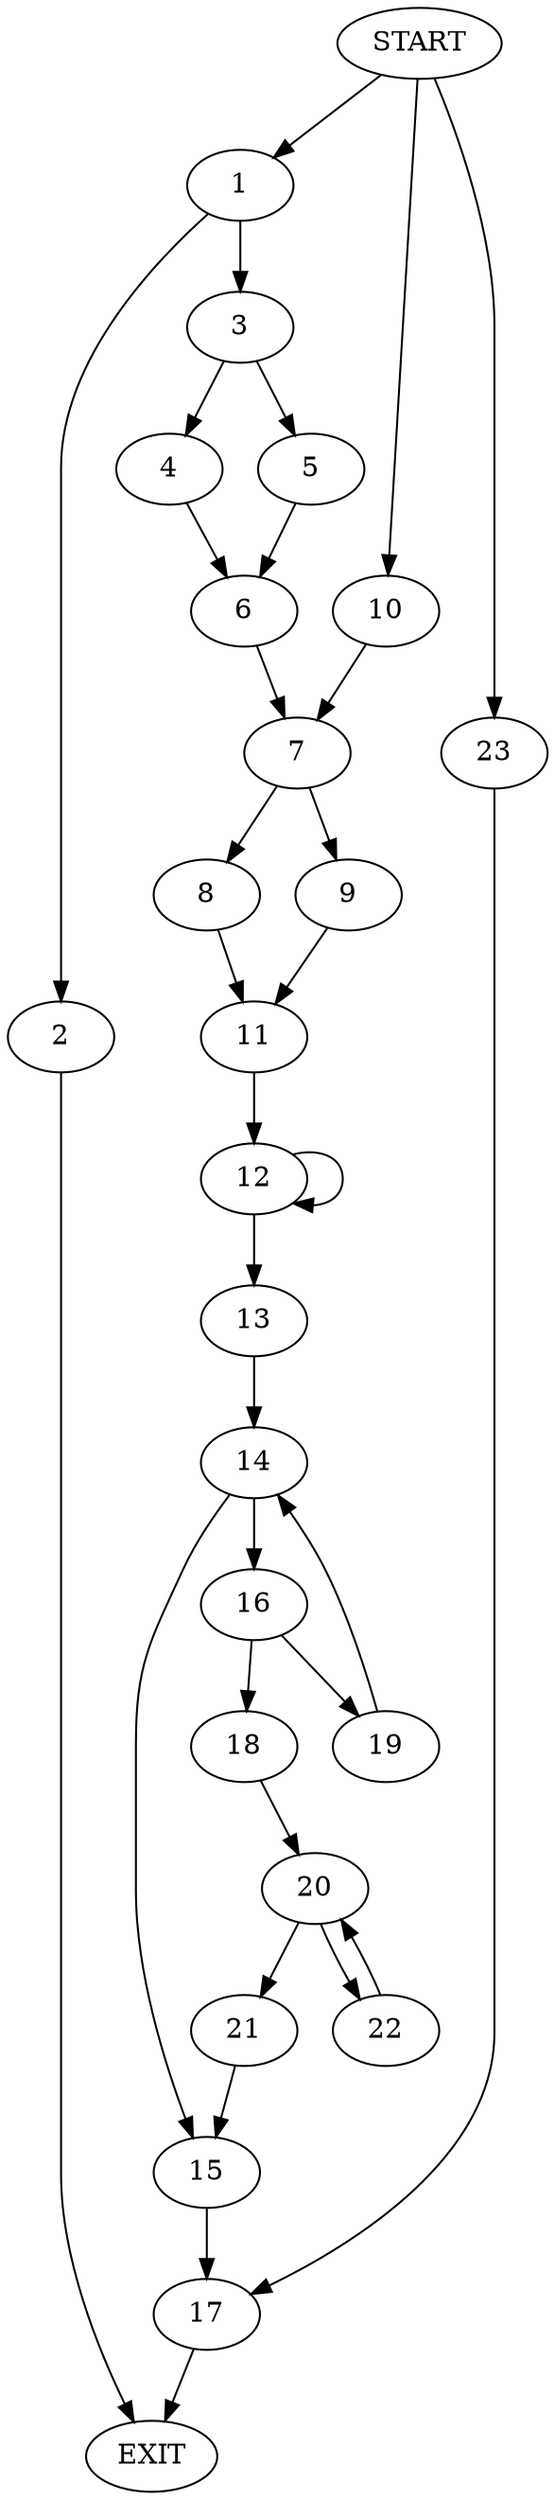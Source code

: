 digraph {
0 [label="START"]
24 [label="EXIT"]
0 -> 1
1 -> 2
1 -> 3
2 -> 24
3 -> 4
3 -> 5
4 -> 6
5 -> 6
6 -> 7
7 -> 8
7 -> 9
0 -> 10
10 -> 7
8 -> 11
9 -> 11
11 -> 12
12 -> 12
12 -> 13
13 -> 14
14 -> 15
14 -> 16
15 -> 17
16 -> 18
16 -> 19
19 -> 14
18 -> 20
20 -> 21
20 -> 22
21 -> 15
22 -> 20
17 -> 24
0 -> 23
23 -> 17
}
